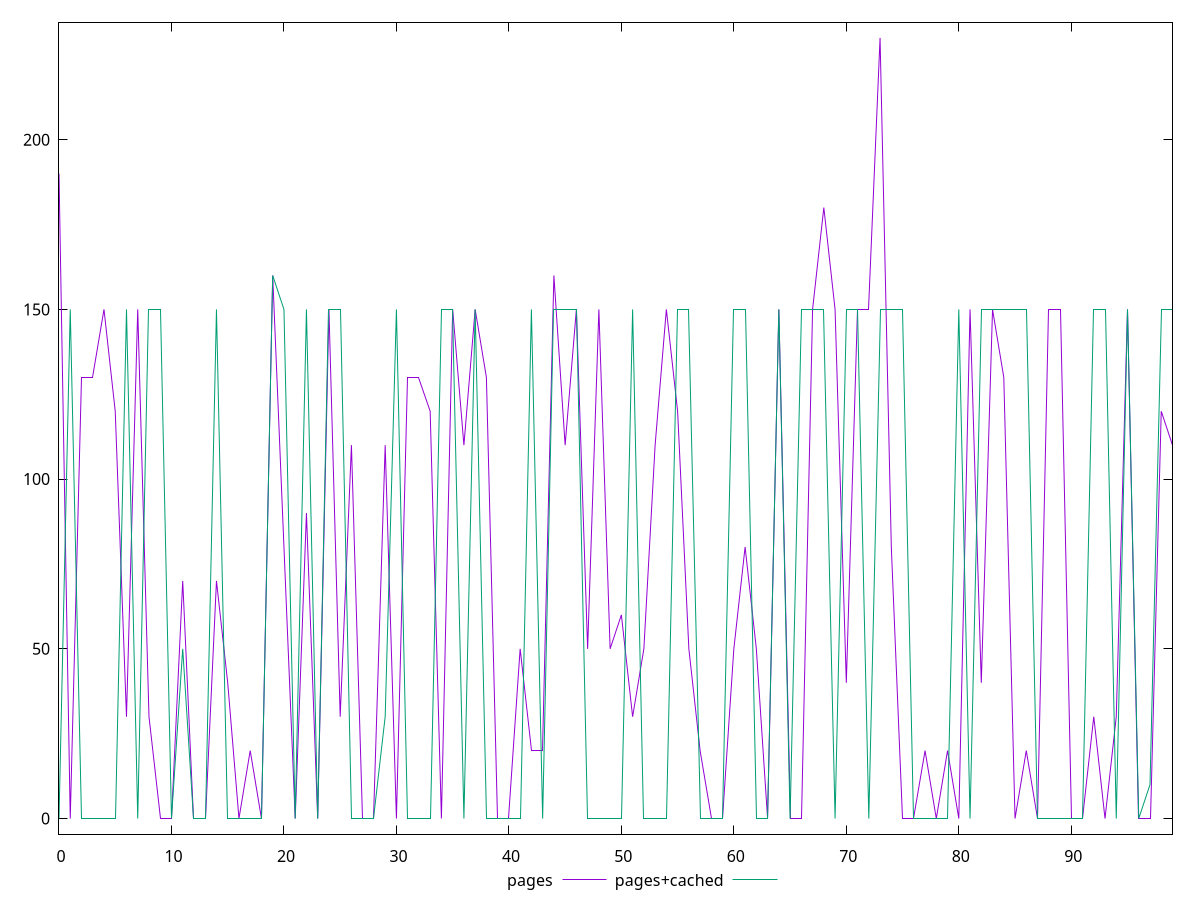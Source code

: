 reset

$pages <<EOF
0 190
1 0
2 130
3 130
4 150
5 120
6 30
7 150
8 30
9 0
10 0
11 70
12 0
13 0
14 70
15 40
16 0
17 20
18 0
19 160
20 80
21 0
22 90
23 0
24 150
25 30
26 110
27 0
28 0
29 110
30 0
31 130
32 130
33 120
34 0
35 150
36 110
37 150
38 130
39 0
40 0
41 50
42 20
43 20
44 160
45 110
46 150
47 50
48 150
49 50
50 60
51 30
52 50
53 110
54 150
55 120
56 50
57 20
58 0
59 0
60 50
61 80
62 50
63 0
64 150
65 0
66 0
67 150
68 180
69 150
70 40
71 150
72 150
73 230
74 80
75 0
76 0
77 20
78 0
79 20
80 0
81 150
82 40
83 150
84 130
85 0
86 20
87 0
88 150
89 150
90 0
91 0
92 30
93 0
94 30
95 150
96 0
97 0
98 120
99 110
EOF

$pagesCached <<EOF
0 0
1 150
2 0
3 0
4 0
5 0
6 150
7 0
8 150
9 150
10 0
11 50
12 0
13 0
14 150
15 0
16 0
17 0
18 0
19 160
20 150
21 0
22 150
23 0
24 150
25 150
26 0
27 0
28 0
29 30
30 150
31 0
32 0
33 0
34 150
35 150
36 0
37 150
38 0
39 0
40 0
41 0
42 150
43 0
44 150
45 150
46 150
47 0
48 0
49 0
50 0
51 150
52 0
53 0
54 0
55 150
56 150
57 0
58 0
59 0
60 150
61 150
62 0
63 0
64 150
65 0
66 150
67 150
68 150
69 0
70 150
71 150
72 0
73 150
74 150
75 150
76 0
77 0
78 0
79 0
80 150
81 0
82 150
83 150
84 150
85 150
86 150
87 0
88 0
89 0
90 0
91 0
92 150
93 150
94 0
95 150
96 0
97 10
98 150
99 150
EOF

set key outside below
set xrange [0:99]
set yrange [-4.6000000000000005:234.6]
set trange [-4.6000000000000005:234.6]
set terminal svg size 640, 520 enhanced background rgb 'white'
set output "report_00016_2021-02-10T13-31-48.338Z/unused-css-rules/comparison/line/0_vs_1.svg"

plot $pages title "pages" with line, \
     $pagesCached title "pages+cached" with line

reset
